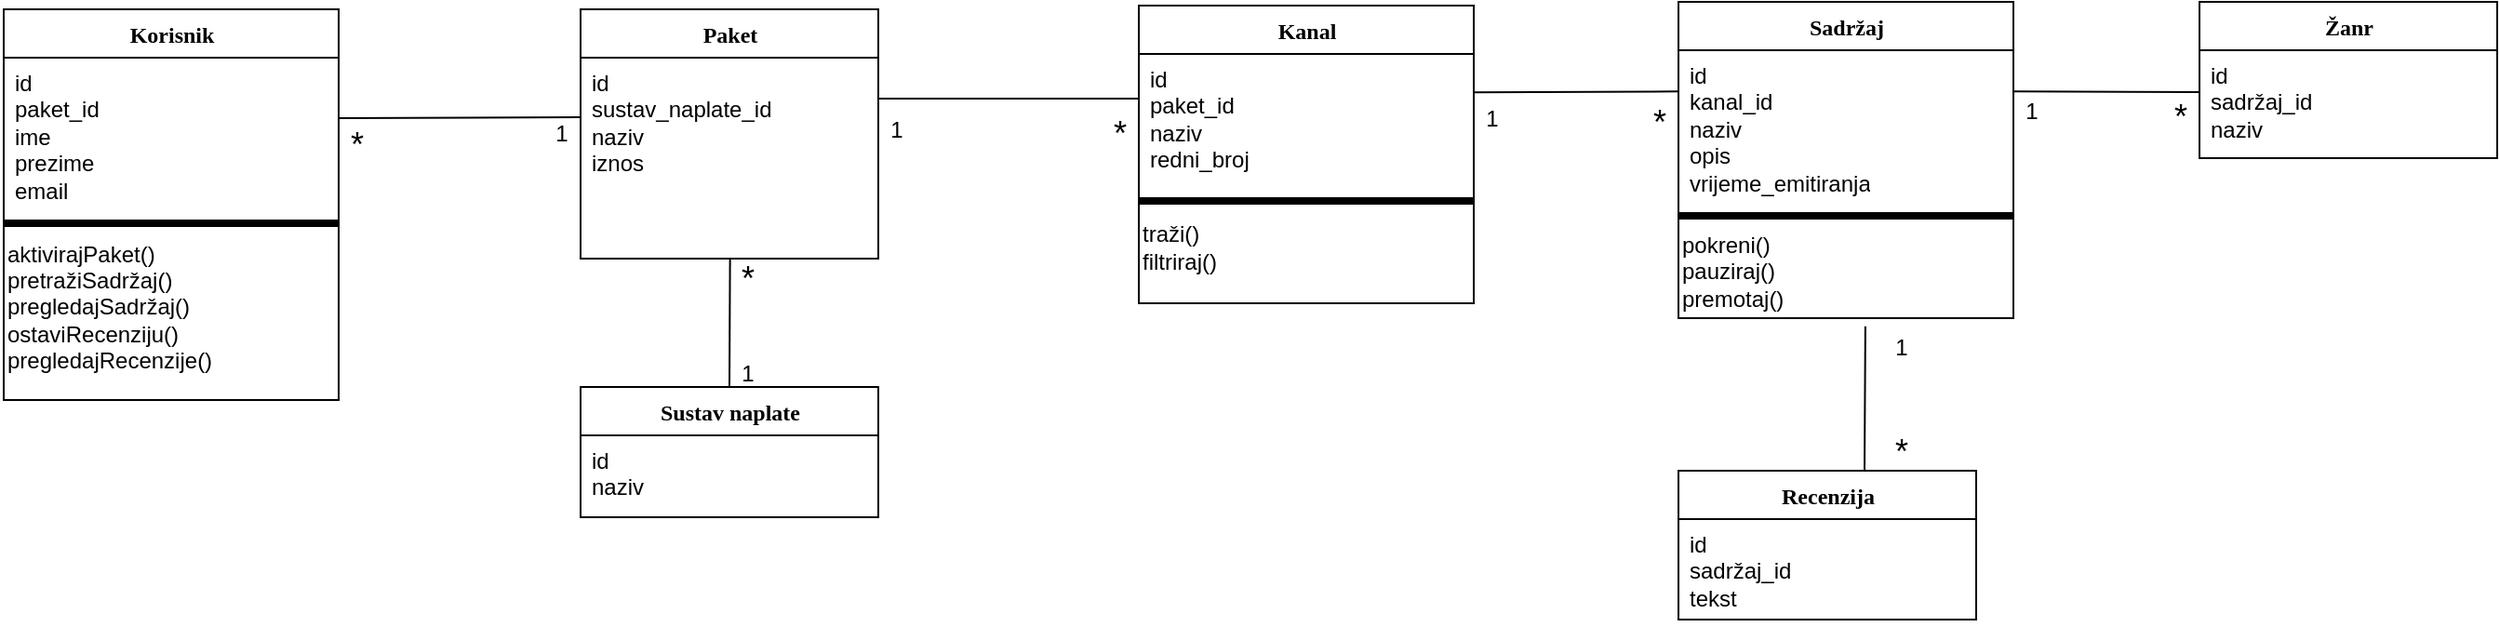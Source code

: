 <mxfile version="24.7.8">
  <diagram name="Page-1" id="We2NDdZZg4LriVx1iXMm">
    <mxGraphModel dx="1050" dy="638" grid="1" gridSize="10" guides="1" tooltips="1" connect="1" arrows="1" fold="1" page="1" pageScale="1" pageWidth="850" pageHeight="1100" math="0" shadow="0">
      <root>
        <mxCell id="0" />
        <mxCell id="1" parent="0" />
        <mxCell id="hovf26lc_iJCdbKRdZEr-1" value="Paket" style="swimlane;html=1;fontStyle=1;align=center;verticalAlign=top;childLayout=stackLayout;horizontal=1;startSize=26;horizontalStack=0;resizeParent=1;resizeLast=0;collapsible=1;marginBottom=0;swimlaneFillColor=#ffffff;rounded=0;shadow=0;comic=0;labelBackgroundColor=none;strokeWidth=1;fillColor=none;fontFamily=Verdana;fontSize=12" vertex="1" parent="1">
          <mxGeometry x="510" y="152" width="160" height="134" as="geometry" />
        </mxCell>
        <mxCell id="hovf26lc_iJCdbKRdZEr-2" value="id&lt;br&gt;sustav_naplate_id&lt;br&gt;naziv&lt;br&gt;iznos" style="text;html=1;strokeColor=none;fillColor=none;align=left;verticalAlign=top;spacingLeft=4;spacingRight=4;whiteSpace=wrap;overflow=hidden;rotatable=0;points=[[0,0.5],[1,0.5]];portConstraint=eastwest;" vertex="1" parent="hovf26lc_iJCdbKRdZEr-1">
          <mxGeometry y="26" width="160" height="108" as="geometry" />
        </mxCell>
        <mxCell id="hovf26lc_iJCdbKRdZEr-3" value="Sustav naplate" style="swimlane;html=1;fontStyle=1;align=center;verticalAlign=top;childLayout=stackLayout;horizontal=1;startSize=26;horizontalStack=0;resizeParent=1;resizeLast=0;collapsible=1;marginBottom=0;swimlaneFillColor=#ffffff;rounded=0;shadow=0;comic=0;labelBackgroundColor=none;strokeWidth=1;fillColor=none;fontFamily=Verdana;fontSize=12" vertex="1" parent="1">
          <mxGeometry x="510" y="355" width="160" height="70" as="geometry" />
        </mxCell>
        <mxCell id="hovf26lc_iJCdbKRdZEr-4" value="id&lt;br&gt;naziv" style="text;html=1;strokeColor=none;fillColor=none;align=left;verticalAlign=top;spacingLeft=4;spacingRight=4;whiteSpace=wrap;overflow=hidden;rotatable=0;points=[[0,0.5],[1,0.5]];portConstraint=eastwest;" vertex="1" parent="hovf26lc_iJCdbKRdZEr-3">
          <mxGeometry y="26" width="160" height="44" as="geometry" />
        </mxCell>
        <mxCell id="hovf26lc_iJCdbKRdZEr-5" value="Korisnik" style="swimlane;html=1;fontStyle=1;align=center;verticalAlign=top;childLayout=stackLayout;horizontal=1;startSize=26;horizontalStack=0;resizeParent=1;resizeLast=0;collapsible=1;marginBottom=0;swimlaneFillColor=#ffffff;rounded=0;shadow=0;comic=0;labelBackgroundColor=none;strokeWidth=1;fillColor=none;fontFamily=Verdana;fontSize=12" vertex="1" parent="1">
          <mxGeometry x="200" y="152" width="180" height="210" as="geometry" />
        </mxCell>
        <mxCell id="hovf26lc_iJCdbKRdZEr-6" value="id&lt;br&gt;paket_id&lt;br&gt;ime&lt;br&gt;prezime&lt;br&gt;email" style="text;html=1;strokeColor=none;fillColor=none;align=left;verticalAlign=top;spacingLeft=4;spacingRight=4;whiteSpace=wrap;overflow=hidden;rotatable=0;points=[[0,0.5],[1,0.5]];portConstraint=eastwest;" vertex="1" parent="hovf26lc_iJCdbKRdZEr-5">
          <mxGeometry y="26" width="180" height="84" as="geometry" />
        </mxCell>
        <mxCell id="hovf26lc_iJCdbKRdZEr-7" value="" style="line;strokeWidth=4;html=1;perimeter=backbonePerimeter;points=[];outlineConnect=0;" vertex="1" parent="hovf26lc_iJCdbKRdZEr-5">
          <mxGeometry y="110" width="180" height="10" as="geometry" />
        </mxCell>
        <mxCell id="hovf26lc_iJCdbKRdZEr-8" value="aktivirajPaket()&lt;br&gt;pretražiSadržaj()&lt;br&gt;pregledajSadržaj()&lt;br&gt;ostaviRecenziju()&lt;br&gt;pregledajRecenzije()" style="text;html=1;strokeColor=none;fillColor=none;align=left;verticalAlign=middle;whiteSpace=wrap;rounded=0;" vertex="1" parent="hovf26lc_iJCdbKRdZEr-5">
          <mxGeometry y="120" width="180" height="80" as="geometry" />
        </mxCell>
        <mxCell id="hovf26lc_iJCdbKRdZEr-9" value="" style="endArrow=none;html=1;rounded=0;entryX=1.005;entryY=0.637;entryDx=0;entryDy=0;entryPerimeter=0;" edge="1" parent="1">
          <mxGeometry width="50" height="50" relative="1" as="geometry">
            <mxPoint x="510" y="210" as="sourcePoint" />
            <mxPoint x="380.0" y="210.508" as="targetPoint" />
          </mxGeometry>
        </mxCell>
        <mxCell id="hovf26lc_iJCdbKRdZEr-10" value="&lt;font style=&quot;font-size: 18px;&quot;&gt;*&lt;/font&gt;" style="text;html=1;strokeColor=none;fillColor=none;align=center;verticalAlign=middle;whiteSpace=wrap;rounded=0;" vertex="1" parent="1">
          <mxGeometry x="380" y="218" width="20" height="14" as="geometry" />
        </mxCell>
        <mxCell id="hovf26lc_iJCdbKRdZEr-11" value="1" style="text;html=1;strokeColor=none;fillColor=none;align=center;verticalAlign=middle;whiteSpace=wrap;rounded=0;" vertex="1" parent="1">
          <mxGeometry x="490" y="214" width="20" height="10" as="geometry" />
        </mxCell>
        <mxCell id="hovf26lc_iJCdbKRdZEr-12" value="" style="endArrow=none;html=1;rounded=0;entryX=1;entryY=0.5;entryDx=0;entryDy=0;exitX=0.007;exitY=0.702;exitDx=0;exitDy=0;exitPerimeter=0;" edge="1" parent="1">
          <mxGeometry width="50" height="50" relative="1" as="geometry">
            <mxPoint x="811.12" y="200.04" as="sourcePoint" />
            <mxPoint x="670" y="200" as="targetPoint" />
          </mxGeometry>
        </mxCell>
        <mxCell id="hovf26lc_iJCdbKRdZEr-13" value="1" style="text;html=1;strokeColor=none;fillColor=none;align=center;verticalAlign=middle;whiteSpace=wrap;rounded=0;" vertex="1" parent="1">
          <mxGeometry x="670" y="210" width="20" height="14" as="geometry" />
        </mxCell>
        <mxCell id="hovf26lc_iJCdbKRdZEr-14" value="&lt;font style=&quot;font-size: 18px;&quot;&gt;*&lt;/font&gt;" style="text;html=1;strokeColor=none;fillColor=none;align=center;verticalAlign=middle;whiteSpace=wrap;rounded=0;" vertex="1" parent="1">
          <mxGeometry x="790" y="214" width="20" height="10" as="geometry" />
        </mxCell>
        <mxCell id="hovf26lc_iJCdbKRdZEr-15" value="" style="endArrow=none;html=1;rounded=0;exitX=0.5;exitY=0;exitDx=0;exitDy=0;entryX=0.502;entryY=0.997;entryDx=0;entryDy=0;entryPerimeter=0;" edge="1" parent="1" source="hovf26lc_iJCdbKRdZEr-3" target="hovf26lc_iJCdbKRdZEr-2">
          <mxGeometry width="50" height="50" relative="1" as="geometry">
            <mxPoint x="770" y="300" as="sourcePoint" />
            <mxPoint x="820" y="250" as="targetPoint" />
          </mxGeometry>
        </mxCell>
        <mxCell id="hovf26lc_iJCdbKRdZEr-16" value="1" style="text;html=1;strokeColor=none;fillColor=none;align=center;verticalAlign=middle;whiteSpace=wrap;rounded=0;" vertex="1" parent="1">
          <mxGeometry x="590" y="341" width="20" height="14" as="geometry" />
        </mxCell>
        <mxCell id="hovf26lc_iJCdbKRdZEr-17" value="&lt;font style=&quot;font-size: 18px;&quot;&gt;*&lt;/font&gt;" style="text;html=1;strokeColor=none;fillColor=none;align=center;verticalAlign=middle;whiteSpace=wrap;rounded=0;" vertex="1" parent="1">
          <mxGeometry x="590" y="290" width="20" height="14" as="geometry" />
        </mxCell>
        <mxCell id="hovf26lc_iJCdbKRdZEr-18" value="Žanr" style="swimlane;html=1;fontStyle=1;align=center;verticalAlign=top;childLayout=stackLayout;horizontal=1;startSize=26;horizontalStack=0;resizeParent=1;resizeLast=0;collapsible=1;marginBottom=0;swimlaneFillColor=#ffffff;rounded=0;shadow=0;comic=0;labelBackgroundColor=none;strokeWidth=1;fillColor=none;fontFamily=Verdana;fontSize=12" vertex="1" parent="1">
          <mxGeometry x="1380" y="148" width="160" height="84" as="geometry" />
        </mxCell>
        <mxCell id="hovf26lc_iJCdbKRdZEr-19" value="id&lt;br&gt;sadržaj_id&lt;br&gt;naziv" style="text;html=1;strokeColor=none;fillColor=none;align=left;verticalAlign=top;spacingLeft=4;spacingRight=4;whiteSpace=wrap;overflow=hidden;rotatable=0;points=[[0,0.5],[1,0.5]];portConstraint=eastwest;" vertex="1" parent="hovf26lc_iJCdbKRdZEr-18">
          <mxGeometry y="26" width="160" height="54" as="geometry" />
        </mxCell>
        <mxCell id="hovf26lc_iJCdbKRdZEr-20" value="Recenzija" style="swimlane;html=1;fontStyle=1;align=center;verticalAlign=top;childLayout=stackLayout;horizontal=1;startSize=26;horizontalStack=0;resizeParent=1;resizeLast=0;collapsible=1;marginBottom=0;swimlaneFillColor=#ffffff;rounded=0;shadow=0;comic=0;labelBackgroundColor=none;strokeWidth=1;fillColor=none;fontFamily=Verdana;fontSize=12" vertex="1" parent="1">
          <mxGeometry x="1100" y="400" width="160" height="80" as="geometry" />
        </mxCell>
        <mxCell id="hovf26lc_iJCdbKRdZEr-21" value="id&lt;br&gt;sadržaj_id&lt;br&gt;tekst" style="text;html=1;strokeColor=none;fillColor=none;align=left;verticalAlign=top;spacingLeft=4;spacingRight=4;whiteSpace=wrap;overflow=hidden;rotatable=0;points=[[0,0.5],[1,0.5]];portConstraint=eastwest;" vertex="1" parent="hovf26lc_iJCdbKRdZEr-20">
          <mxGeometry y="26" width="160" height="54" as="geometry" />
        </mxCell>
        <mxCell id="hovf26lc_iJCdbKRdZEr-22" value="Kanal" style="swimlane;html=1;fontStyle=1;align=center;verticalAlign=top;childLayout=stackLayout;horizontal=1;startSize=26;horizontalStack=0;resizeParent=1;resizeLast=0;collapsible=1;marginBottom=0;swimlaneFillColor=#ffffff;rounded=0;shadow=0;comic=0;labelBackgroundColor=none;strokeWidth=1;fillColor=none;fontFamily=Verdana;fontSize=12" vertex="1" parent="1">
          <mxGeometry x="810" y="150" width="180" height="160" as="geometry" />
        </mxCell>
        <mxCell id="hovf26lc_iJCdbKRdZEr-23" value="id&lt;br&gt;paket_id&lt;br&gt;naziv&lt;br&gt;redni_broj" style="text;html=1;strokeColor=none;fillColor=none;align=left;verticalAlign=top;spacingLeft=4;spacingRight=4;whiteSpace=wrap;overflow=hidden;rotatable=0;points=[[0,0.5],[1,0.5]];portConstraint=eastwest;" vertex="1" parent="hovf26lc_iJCdbKRdZEr-22">
          <mxGeometry y="26" width="180" height="74" as="geometry" />
        </mxCell>
        <mxCell id="hovf26lc_iJCdbKRdZEr-24" value="" style="line;strokeWidth=4;html=1;perimeter=backbonePerimeter;points=[];outlineConnect=0;" vertex="1" parent="hovf26lc_iJCdbKRdZEr-22">
          <mxGeometry y="100" width="180" height="10" as="geometry" />
        </mxCell>
        <mxCell id="hovf26lc_iJCdbKRdZEr-25" value="traži()&lt;br&gt;filtriraj()" style="text;html=1;strokeColor=none;fillColor=none;align=left;verticalAlign=middle;whiteSpace=wrap;rounded=0;" vertex="1" parent="hovf26lc_iJCdbKRdZEr-22">
          <mxGeometry y="110" width="180" height="40" as="geometry" />
        </mxCell>
        <mxCell id="hovf26lc_iJCdbKRdZEr-26" value="" style="endArrow=none;html=1;rounded=0;entryX=1;entryY=0.5;entryDx=0;entryDy=0;" edge="1" parent="1">
          <mxGeometry width="50" height="50" relative="1" as="geometry">
            <mxPoint x="1100" y="196.17" as="sourcePoint" />
            <mxPoint x="990" y="196.58" as="targetPoint" />
          </mxGeometry>
        </mxCell>
        <mxCell id="hovf26lc_iJCdbKRdZEr-27" value="1" style="text;html=1;strokeColor=none;fillColor=none;align=center;verticalAlign=middle;whiteSpace=wrap;rounded=0;" vertex="1" parent="1">
          <mxGeometry x="990" y="204" width="20" height="14" as="geometry" />
        </mxCell>
        <mxCell id="hovf26lc_iJCdbKRdZEr-28" value="&lt;font style=&quot;font-size: 18px;&quot;&gt;*&lt;/font&gt;" style="text;html=1;strokeColor=none;fillColor=none;align=center;verticalAlign=middle;whiteSpace=wrap;rounded=0;" vertex="1" parent="1">
          <mxGeometry x="1080" y="208" width="20" height="10" as="geometry" />
        </mxCell>
        <mxCell id="hovf26lc_iJCdbKRdZEr-29" value="Sadržaj" style="swimlane;html=1;fontStyle=1;align=center;verticalAlign=top;childLayout=stackLayout;horizontal=1;startSize=26;horizontalStack=0;resizeParent=1;resizeLast=0;collapsible=1;marginBottom=0;swimlaneFillColor=#ffffff;rounded=0;shadow=0;comic=0;labelBackgroundColor=none;strokeWidth=1;fillColor=none;fontFamily=Verdana;fontSize=12" vertex="1" parent="1">
          <mxGeometry x="1100" y="148" width="180" height="170" as="geometry" />
        </mxCell>
        <mxCell id="hovf26lc_iJCdbKRdZEr-30" value="id&lt;br&gt;kanal_id&lt;br&gt;naziv&lt;br&gt;opis&lt;br&gt;vrijeme_emitiranja" style="text;html=1;strokeColor=none;fillColor=none;align=left;verticalAlign=top;spacingLeft=4;spacingRight=4;whiteSpace=wrap;overflow=hidden;rotatable=0;points=[[0,0.5],[1,0.5]];portConstraint=eastwest;" vertex="1" parent="hovf26lc_iJCdbKRdZEr-29">
          <mxGeometry y="26" width="180" height="84" as="geometry" />
        </mxCell>
        <mxCell id="hovf26lc_iJCdbKRdZEr-31" value="" style="line;strokeWidth=4;html=1;perimeter=backbonePerimeter;points=[];outlineConnect=0;" vertex="1" parent="hovf26lc_iJCdbKRdZEr-29">
          <mxGeometry y="110" width="180" height="10" as="geometry" />
        </mxCell>
        <mxCell id="hovf26lc_iJCdbKRdZEr-32" value="pokreni()&lt;br&gt;pauziraj()&lt;br&gt;premotaj()" style="text;html=1;strokeColor=none;fillColor=none;align=left;verticalAlign=middle;whiteSpace=wrap;rounded=0;" vertex="1" parent="hovf26lc_iJCdbKRdZEr-29">
          <mxGeometry y="120" width="180" height="50" as="geometry" />
        </mxCell>
        <mxCell id="hovf26lc_iJCdbKRdZEr-33" value="" style="endArrow=none;html=1;rounded=0;exitX=0.558;exitY=1.088;exitDx=0;exitDy=0;exitPerimeter=0;" edge="1" parent="1" source="hovf26lc_iJCdbKRdZEr-32">
          <mxGeometry width="50" height="50" relative="1" as="geometry">
            <mxPoint x="1220" y="370" as="sourcePoint" />
            <mxPoint x="1200" y="400" as="targetPoint" />
          </mxGeometry>
        </mxCell>
        <mxCell id="hovf26lc_iJCdbKRdZEr-34" value="1" style="text;html=1;strokeColor=none;fillColor=none;align=center;verticalAlign=middle;whiteSpace=wrap;rounded=0;" vertex="1" parent="1">
          <mxGeometry x="1210" y="327" width="20" height="14" as="geometry" />
        </mxCell>
        <mxCell id="hovf26lc_iJCdbKRdZEr-35" value="&lt;font style=&quot;font-size: 18px;&quot;&gt;*&lt;/font&gt;" style="text;html=1;strokeColor=none;fillColor=none;align=center;verticalAlign=middle;whiteSpace=wrap;rounded=0;" vertex="1" parent="1">
          <mxGeometry x="1210" y="383" width="20" height="14" as="geometry" />
        </mxCell>
        <mxCell id="hovf26lc_iJCdbKRdZEr-36" value="" style="endArrow=none;html=1;rounded=0;exitX=0.998;exitY=0.317;exitDx=0;exitDy=0;exitPerimeter=0;entryX=0;entryY=0.5;entryDx=0;entryDy=0;" edge="1" parent="1">
          <mxGeometry width="50" height="50" relative="1" as="geometry">
            <mxPoint x="1280.0" y="196.168" as="sourcePoint" />
            <mxPoint x="1380.36" y="196.54" as="targetPoint" />
          </mxGeometry>
        </mxCell>
        <mxCell id="hovf26lc_iJCdbKRdZEr-37" value="1" style="text;html=1;strokeColor=none;fillColor=none;align=center;verticalAlign=middle;whiteSpace=wrap;rounded=0;" vertex="1" parent="1">
          <mxGeometry x="1280" y="200" width="20" height="14" as="geometry" />
        </mxCell>
        <mxCell id="hovf26lc_iJCdbKRdZEr-38" value="&lt;font style=&quot;font-size: 18px;&quot;&gt;*&lt;/font&gt;" style="text;html=1;strokeColor=none;fillColor=none;align=center;verticalAlign=middle;whiteSpace=wrap;rounded=0;" vertex="1" parent="1">
          <mxGeometry x="1360" y="201" width="20" height="17" as="geometry" />
        </mxCell>
      </root>
    </mxGraphModel>
  </diagram>
</mxfile>
